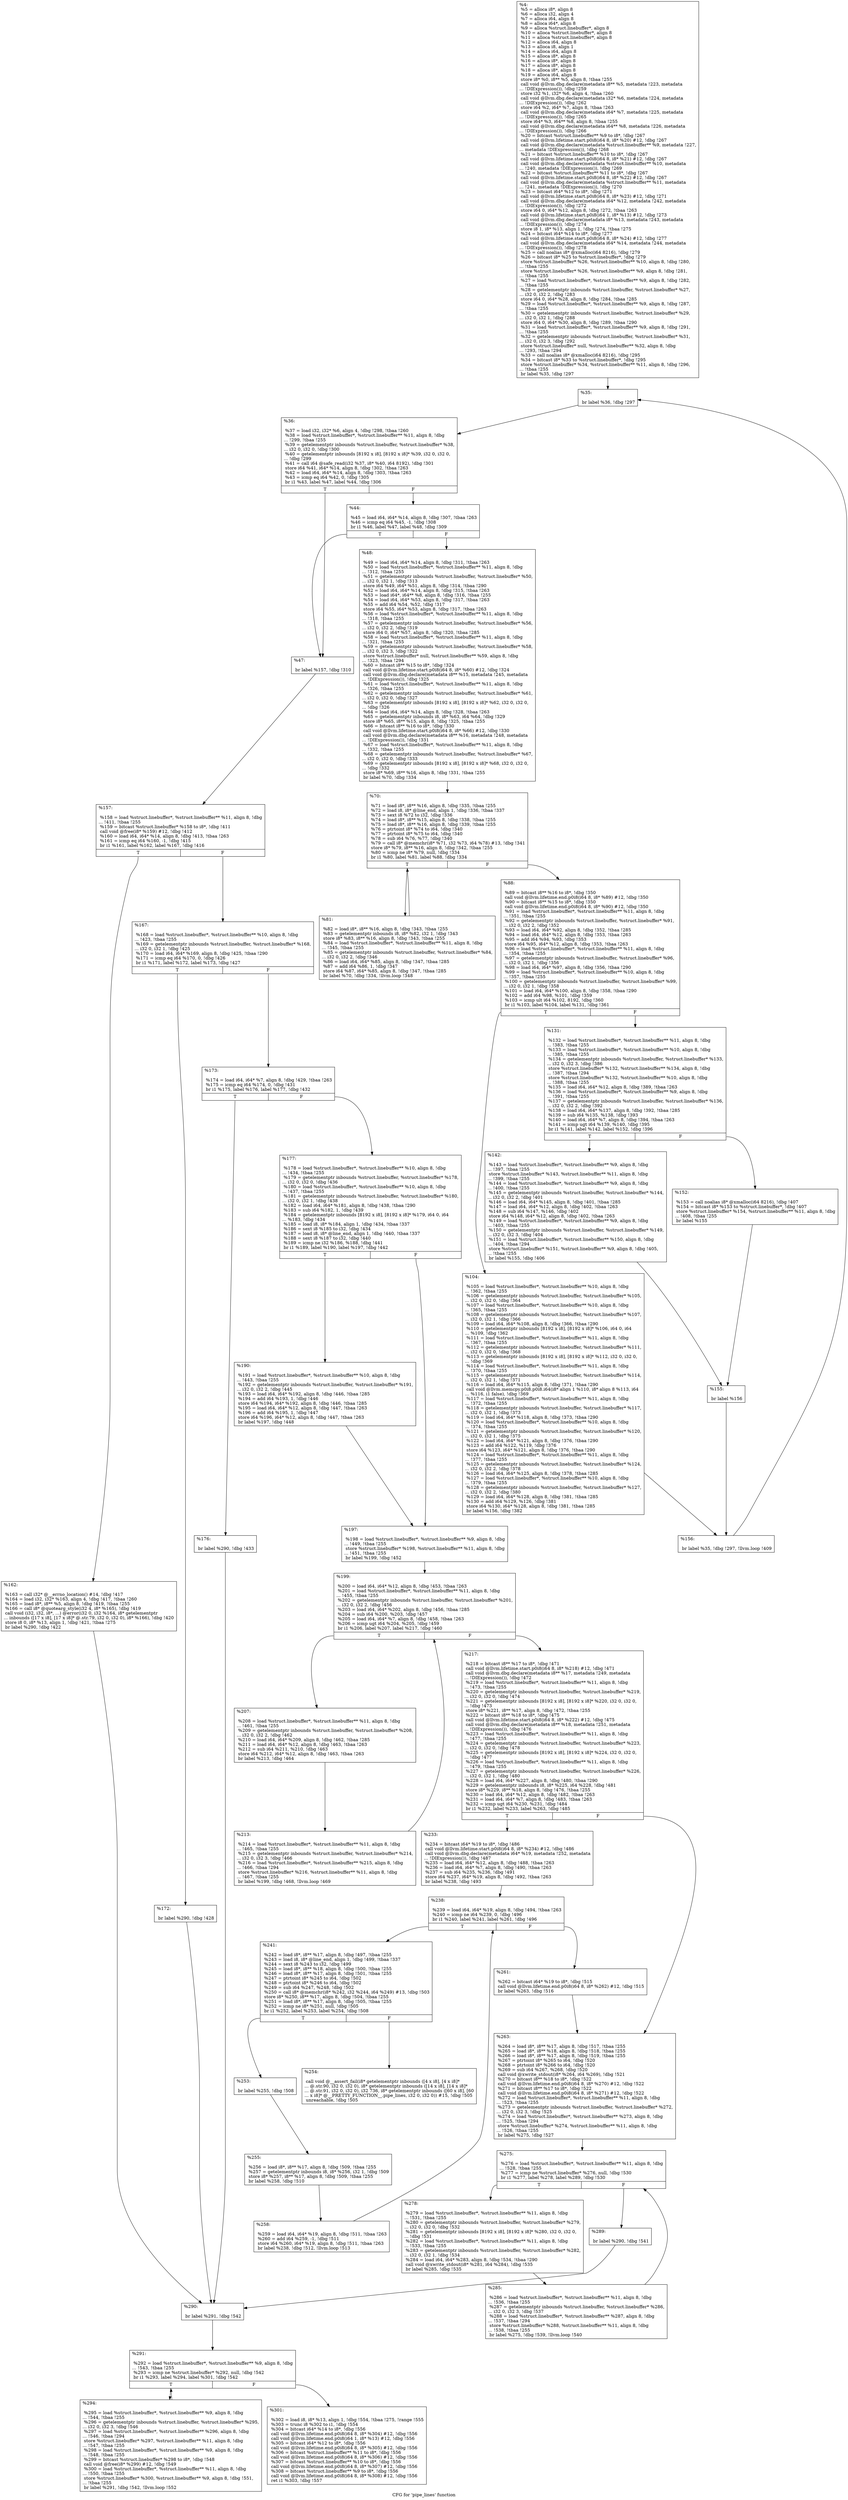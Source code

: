 digraph "CFG for 'pipe_lines' function" {
	label="CFG for 'pipe_lines' function";

	Node0x139f200 [shape=record,label="{%4:\l  %5 = alloca i8*, align 8\l  %6 = alloca i32, align 4\l  %7 = alloca i64, align 8\l  %8 = alloca i64*, align 8\l  %9 = alloca %struct.linebuffer*, align 8\l  %10 = alloca %struct.linebuffer*, align 8\l  %11 = alloca %struct.linebuffer*, align 8\l  %12 = alloca i64, align 8\l  %13 = alloca i8, align 1\l  %14 = alloca i64, align 8\l  %15 = alloca i8*, align 8\l  %16 = alloca i8*, align 8\l  %17 = alloca i8*, align 8\l  %18 = alloca i8*, align 8\l  %19 = alloca i64, align 8\l  store i8* %0, i8** %5, align 8, !tbaa !255\l  call void @llvm.dbg.declare(metadata i8** %5, metadata !223, metadata\l... !DIExpression()), !dbg !259\l  store i32 %1, i32* %6, align 4, !tbaa !260\l  call void @llvm.dbg.declare(metadata i32* %6, metadata !224, metadata\l... !DIExpression()), !dbg !262\l  store i64 %2, i64* %7, align 8, !tbaa !263\l  call void @llvm.dbg.declare(metadata i64* %7, metadata !225, metadata\l... !DIExpression()), !dbg !265\l  store i64* %3, i64** %8, align 8, !tbaa !255\l  call void @llvm.dbg.declare(metadata i64** %8, metadata !226, metadata\l... !DIExpression()), !dbg !266\l  %20 = bitcast %struct.linebuffer** %9 to i8*, !dbg !267\l  call void @llvm.lifetime.start.p0i8(i64 8, i8* %20) #12, !dbg !267\l  call void @llvm.dbg.declare(metadata %struct.linebuffer** %9, metadata !227,\l... metadata !DIExpression()), !dbg !268\l  %21 = bitcast %struct.linebuffer** %10 to i8*, !dbg !267\l  call void @llvm.lifetime.start.p0i8(i64 8, i8* %21) #12, !dbg !267\l  call void @llvm.dbg.declare(metadata %struct.linebuffer** %10, metadata\l... !240, metadata !DIExpression()), !dbg !269\l  %22 = bitcast %struct.linebuffer** %11 to i8*, !dbg !267\l  call void @llvm.lifetime.start.p0i8(i64 8, i8* %22) #12, !dbg !267\l  call void @llvm.dbg.declare(metadata %struct.linebuffer** %11, metadata\l... !241, metadata !DIExpression()), !dbg !270\l  %23 = bitcast i64* %12 to i8*, !dbg !271\l  call void @llvm.lifetime.start.p0i8(i64 8, i8* %23) #12, !dbg !271\l  call void @llvm.dbg.declare(metadata i64* %12, metadata !242, metadata\l... !DIExpression()), !dbg !272\l  store i64 0, i64* %12, align 8, !dbg !272, !tbaa !263\l  call void @llvm.lifetime.start.p0i8(i64 1, i8* %13) #12, !dbg !273\l  call void @llvm.dbg.declare(metadata i8* %13, metadata !243, metadata\l... !DIExpression()), !dbg !274\l  store i8 1, i8* %13, align 1, !dbg !274, !tbaa !275\l  %24 = bitcast i64* %14 to i8*, !dbg !277\l  call void @llvm.lifetime.start.p0i8(i64 8, i8* %24) #12, !dbg !277\l  call void @llvm.dbg.declare(metadata i64* %14, metadata !244, metadata\l... !DIExpression()), !dbg !278\l  %25 = call noalias i8* @xmalloc(i64 8216), !dbg !279\l  %26 = bitcast i8* %25 to %struct.linebuffer*, !dbg !279\l  store %struct.linebuffer* %26, %struct.linebuffer** %10, align 8, !dbg !280,\l... !tbaa !255\l  store %struct.linebuffer* %26, %struct.linebuffer** %9, align 8, !dbg !281,\l... !tbaa !255\l  %27 = load %struct.linebuffer*, %struct.linebuffer** %9, align 8, !dbg !282,\l... !tbaa !255\l  %28 = getelementptr inbounds %struct.linebuffer, %struct.linebuffer* %27,\l... i32 0, i32 2, !dbg !283\l  store i64 0, i64* %28, align 8, !dbg !284, !tbaa !285\l  %29 = load %struct.linebuffer*, %struct.linebuffer** %9, align 8, !dbg !287,\l... !tbaa !255\l  %30 = getelementptr inbounds %struct.linebuffer, %struct.linebuffer* %29,\l... i32 0, i32 1, !dbg !288\l  store i64 0, i64* %30, align 8, !dbg !289, !tbaa !290\l  %31 = load %struct.linebuffer*, %struct.linebuffer** %9, align 8, !dbg !291,\l... !tbaa !255\l  %32 = getelementptr inbounds %struct.linebuffer, %struct.linebuffer* %31,\l... i32 0, i32 3, !dbg !292\l  store %struct.linebuffer* null, %struct.linebuffer** %32, align 8, !dbg\l... !293, !tbaa !294\l  %33 = call noalias i8* @xmalloc(i64 8216), !dbg !295\l  %34 = bitcast i8* %33 to %struct.linebuffer*, !dbg !295\l  store %struct.linebuffer* %34, %struct.linebuffer** %11, align 8, !dbg !296,\l... !tbaa !255\l  br label %35, !dbg !297\l}"];
	Node0x139f200 -> Node0x13a3ee0;
	Node0x13a3ee0 [shape=record,label="{%35:\l\l  br label %36, !dbg !297\l}"];
	Node0x13a3ee0 -> Node0x13a4150;
	Node0x13a4150 [shape=record,label="{%36:\l\l  %37 = load i32, i32* %6, align 4, !dbg !298, !tbaa !260\l  %38 = load %struct.linebuffer*, %struct.linebuffer** %11, align 8, !dbg\l... !299, !tbaa !255\l  %39 = getelementptr inbounds %struct.linebuffer, %struct.linebuffer* %38,\l... i32 0, i32 0, !dbg !300\l  %40 = getelementptr inbounds [8192 x i8], [8192 x i8]* %39, i32 0, i32 0,\l... !dbg !299\l  %41 = call i64 @safe_read(i32 %37, i8* %40, i64 8192), !dbg !301\l  store i64 %41, i64* %14, align 8, !dbg !302, !tbaa !263\l  %42 = load i64, i64* %14, align 8, !dbg !303, !tbaa !263\l  %43 = icmp eq i64 %42, 0, !dbg !305\l  br i1 %43, label %47, label %44, !dbg !306\l|{<s0>T|<s1>F}}"];
	Node0x13a4150:s0 -> Node0x13a41f0;
	Node0x13a4150:s1 -> Node0x13a41a0;
	Node0x13a41a0 [shape=record,label="{%44:\l\l  %45 = load i64, i64* %14, align 8, !dbg !307, !tbaa !263\l  %46 = icmp eq i64 %45, -1, !dbg !308\l  br i1 %46, label %47, label %48, !dbg !309\l|{<s0>T|<s1>F}}"];
	Node0x13a41a0:s0 -> Node0x13a41f0;
	Node0x13a41a0:s1 -> Node0x13a4240;
	Node0x13a41f0 [shape=record,label="{%47:\l\l  br label %157, !dbg !310\l}"];
	Node0x13a41f0 -> Node0x13a4560;
	Node0x13a4240 [shape=record,label="{%48:\l\l  %49 = load i64, i64* %14, align 8, !dbg !311, !tbaa !263\l  %50 = load %struct.linebuffer*, %struct.linebuffer** %11, align 8, !dbg\l... !312, !tbaa !255\l  %51 = getelementptr inbounds %struct.linebuffer, %struct.linebuffer* %50,\l... i32 0, i32 1, !dbg !313\l  store i64 %49, i64* %51, align 8, !dbg !314, !tbaa !290\l  %52 = load i64, i64* %14, align 8, !dbg !315, !tbaa !263\l  %53 = load i64*, i64** %8, align 8, !dbg !316, !tbaa !255\l  %54 = load i64, i64* %53, align 8, !dbg !317, !tbaa !263\l  %55 = add i64 %54, %52, !dbg !317\l  store i64 %55, i64* %53, align 8, !dbg !317, !tbaa !263\l  %56 = load %struct.linebuffer*, %struct.linebuffer** %11, align 8, !dbg\l... !318, !tbaa !255\l  %57 = getelementptr inbounds %struct.linebuffer, %struct.linebuffer* %56,\l... i32 0, i32 2, !dbg !319\l  store i64 0, i64* %57, align 8, !dbg !320, !tbaa !285\l  %58 = load %struct.linebuffer*, %struct.linebuffer** %11, align 8, !dbg\l... !321, !tbaa !255\l  %59 = getelementptr inbounds %struct.linebuffer, %struct.linebuffer* %58,\l... i32 0, i32 3, !dbg !322\l  store %struct.linebuffer* null, %struct.linebuffer** %59, align 8, !dbg\l... !323, !tbaa !294\l  %60 = bitcast i8** %15 to i8*, !dbg !324\l  call void @llvm.lifetime.start.p0i8(i64 8, i8* %60) #12, !dbg !324\l  call void @llvm.dbg.declare(metadata i8** %15, metadata !245, metadata\l... !DIExpression()), !dbg !325\l  %61 = load %struct.linebuffer*, %struct.linebuffer** %11, align 8, !dbg\l... !326, !tbaa !255\l  %62 = getelementptr inbounds %struct.linebuffer, %struct.linebuffer* %61,\l... i32 0, i32 0, !dbg !327\l  %63 = getelementptr inbounds [8192 x i8], [8192 x i8]* %62, i32 0, i32 0,\l... !dbg !326\l  %64 = load i64, i64* %14, align 8, !dbg !328, !tbaa !263\l  %65 = getelementptr inbounds i8, i8* %63, i64 %64, !dbg !329\l  store i8* %65, i8** %15, align 8, !dbg !325, !tbaa !255\l  %66 = bitcast i8** %16 to i8*, !dbg !330\l  call void @llvm.lifetime.start.p0i8(i64 8, i8* %66) #12, !dbg !330\l  call void @llvm.dbg.declare(metadata i8** %16, metadata !248, metadata\l... !DIExpression()), !dbg !331\l  %67 = load %struct.linebuffer*, %struct.linebuffer** %11, align 8, !dbg\l... !332, !tbaa !255\l  %68 = getelementptr inbounds %struct.linebuffer, %struct.linebuffer* %67,\l... i32 0, i32 0, !dbg !333\l  %69 = getelementptr inbounds [8192 x i8], [8192 x i8]* %68, i32 0, i32 0,\l... !dbg !332\l  store i8* %69, i8** %16, align 8, !dbg !331, !tbaa !255\l  br label %70, !dbg !334\l}"];
	Node0x13a4240 -> Node0x13a4290;
	Node0x13a4290 [shape=record,label="{%70:\l\l  %71 = load i8*, i8** %16, align 8, !dbg !335, !tbaa !255\l  %72 = load i8, i8* @line_end, align 1, !dbg !336, !tbaa !337\l  %73 = sext i8 %72 to i32, !dbg !336\l  %74 = load i8*, i8** %15, align 8, !dbg !338, !tbaa !255\l  %75 = load i8*, i8** %16, align 8, !dbg !339, !tbaa !255\l  %76 = ptrtoint i8* %74 to i64, !dbg !340\l  %77 = ptrtoint i8* %75 to i64, !dbg !340\l  %78 = sub i64 %76, %77, !dbg !340\l  %79 = call i8* @memchr(i8* %71, i32 %73, i64 %78) #13, !dbg !341\l  store i8* %79, i8** %16, align 8, !dbg !342, !tbaa !255\l  %80 = icmp ne i8* %79, null, !dbg !334\l  br i1 %80, label %81, label %88, !dbg !334\l|{<s0>T|<s1>F}}"];
	Node0x13a4290:s0 -> Node0x13a42e0;
	Node0x13a4290:s1 -> Node0x13a4330;
	Node0x13a42e0 [shape=record,label="{%81:\l\l  %82 = load i8*, i8** %16, align 8, !dbg !343, !tbaa !255\l  %83 = getelementptr inbounds i8, i8* %82, i32 1, !dbg !343\l  store i8* %83, i8** %16, align 8, !dbg !343, !tbaa !255\l  %84 = load %struct.linebuffer*, %struct.linebuffer** %11, align 8, !dbg\l... !345, !tbaa !255\l  %85 = getelementptr inbounds %struct.linebuffer, %struct.linebuffer* %84,\l... i32 0, i32 2, !dbg !346\l  %86 = load i64, i64* %85, align 8, !dbg !347, !tbaa !285\l  %87 = add i64 %86, 1, !dbg !347\l  store i64 %87, i64* %85, align 8, !dbg !347, !tbaa !285\l  br label %70, !dbg !334, !llvm.loop !348\l}"];
	Node0x13a42e0 -> Node0x13a4290;
	Node0x13a4330 [shape=record,label="{%88:\l\l  %89 = bitcast i8** %16 to i8*, !dbg !350\l  call void @llvm.lifetime.end.p0i8(i64 8, i8* %89) #12, !dbg !350\l  %90 = bitcast i8** %15 to i8*, !dbg !350\l  call void @llvm.lifetime.end.p0i8(i64 8, i8* %90) #12, !dbg !350\l  %91 = load %struct.linebuffer*, %struct.linebuffer** %11, align 8, !dbg\l... !351, !tbaa !255\l  %92 = getelementptr inbounds %struct.linebuffer, %struct.linebuffer* %91,\l... i32 0, i32 2, !dbg !352\l  %93 = load i64, i64* %92, align 8, !dbg !352, !tbaa !285\l  %94 = load i64, i64* %12, align 8, !dbg !353, !tbaa !263\l  %95 = add i64 %94, %93, !dbg !353\l  store i64 %95, i64* %12, align 8, !dbg !353, !tbaa !263\l  %96 = load %struct.linebuffer*, %struct.linebuffer** %11, align 8, !dbg\l... !354, !tbaa !255\l  %97 = getelementptr inbounds %struct.linebuffer, %struct.linebuffer* %96,\l... i32 0, i32 1, !dbg !356\l  %98 = load i64, i64* %97, align 8, !dbg !356, !tbaa !290\l  %99 = load %struct.linebuffer*, %struct.linebuffer** %10, align 8, !dbg\l... !357, !tbaa !255\l  %100 = getelementptr inbounds %struct.linebuffer, %struct.linebuffer* %99,\l... i32 0, i32 1, !dbg !358\l  %101 = load i64, i64* %100, align 8, !dbg !358, !tbaa !290\l  %102 = add i64 %98, %101, !dbg !359\l  %103 = icmp ult i64 %102, 8192, !dbg !360\l  br i1 %103, label %104, label %131, !dbg !361\l|{<s0>T|<s1>F}}"];
	Node0x13a4330:s0 -> Node0x13a4380;
	Node0x13a4330:s1 -> Node0x13a43d0;
	Node0x13a4380 [shape=record,label="{%104:\l\l  %105 = load %struct.linebuffer*, %struct.linebuffer** %10, align 8, !dbg\l... !362, !tbaa !255\l  %106 = getelementptr inbounds %struct.linebuffer, %struct.linebuffer* %105,\l... i32 0, i32 0, !dbg !364\l  %107 = load %struct.linebuffer*, %struct.linebuffer** %10, align 8, !dbg\l... !365, !tbaa !255\l  %108 = getelementptr inbounds %struct.linebuffer, %struct.linebuffer* %107,\l... i32 0, i32 1, !dbg !366\l  %109 = load i64, i64* %108, align 8, !dbg !366, !tbaa !290\l  %110 = getelementptr inbounds [8192 x i8], [8192 x i8]* %106, i64 0, i64\l... %109, !dbg !362\l  %111 = load %struct.linebuffer*, %struct.linebuffer** %11, align 8, !dbg\l... !367, !tbaa !255\l  %112 = getelementptr inbounds %struct.linebuffer, %struct.linebuffer* %111,\l... i32 0, i32 0, !dbg !368\l  %113 = getelementptr inbounds [8192 x i8], [8192 x i8]* %112, i32 0, i32 0,\l... !dbg !369\l  %114 = load %struct.linebuffer*, %struct.linebuffer** %11, align 8, !dbg\l... !370, !tbaa !255\l  %115 = getelementptr inbounds %struct.linebuffer, %struct.linebuffer* %114,\l... i32 0, i32 1, !dbg !371\l  %116 = load i64, i64* %115, align 8, !dbg !371, !tbaa !290\l  call void @llvm.memcpy.p0i8.p0i8.i64(i8* align 1 %110, i8* align 8 %113, i64\l... %116, i1 false), !dbg !369\l  %117 = load %struct.linebuffer*, %struct.linebuffer** %11, align 8, !dbg\l... !372, !tbaa !255\l  %118 = getelementptr inbounds %struct.linebuffer, %struct.linebuffer* %117,\l... i32 0, i32 1, !dbg !373\l  %119 = load i64, i64* %118, align 8, !dbg !373, !tbaa !290\l  %120 = load %struct.linebuffer*, %struct.linebuffer** %10, align 8, !dbg\l... !374, !tbaa !255\l  %121 = getelementptr inbounds %struct.linebuffer, %struct.linebuffer* %120,\l... i32 0, i32 1, !dbg !375\l  %122 = load i64, i64* %121, align 8, !dbg !376, !tbaa !290\l  %123 = add i64 %122, %119, !dbg !376\l  store i64 %123, i64* %121, align 8, !dbg !376, !tbaa !290\l  %124 = load %struct.linebuffer*, %struct.linebuffer** %11, align 8, !dbg\l... !377, !tbaa !255\l  %125 = getelementptr inbounds %struct.linebuffer, %struct.linebuffer* %124,\l... i32 0, i32 2, !dbg !378\l  %126 = load i64, i64* %125, align 8, !dbg !378, !tbaa !285\l  %127 = load %struct.linebuffer*, %struct.linebuffer** %10, align 8, !dbg\l... !379, !tbaa !255\l  %128 = getelementptr inbounds %struct.linebuffer, %struct.linebuffer* %127,\l... i32 0, i32 2, !dbg !380\l  %129 = load i64, i64* %128, align 8, !dbg !381, !tbaa !285\l  %130 = add i64 %129, %126, !dbg !381\l  store i64 %130, i64* %128, align 8, !dbg !381, !tbaa !285\l  br label %156, !dbg !382\l}"];
	Node0x13a4380 -> Node0x13a4510;
	Node0x13a43d0 [shape=record,label="{%131:\l\l  %132 = load %struct.linebuffer*, %struct.linebuffer** %11, align 8, !dbg\l... !383, !tbaa !255\l  %133 = load %struct.linebuffer*, %struct.linebuffer** %10, align 8, !dbg\l... !385, !tbaa !255\l  %134 = getelementptr inbounds %struct.linebuffer, %struct.linebuffer* %133,\l... i32 0, i32 3, !dbg !386\l  store %struct.linebuffer* %132, %struct.linebuffer** %134, align 8, !dbg\l... !387, !tbaa !294\l  store %struct.linebuffer* %132, %struct.linebuffer** %10, align 8, !dbg\l... !388, !tbaa !255\l  %135 = load i64, i64* %12, align 8, !dbg !389, !tbaa !263\l  %136 = load %struct.linebuffer*, %struct.linebuffer** %9, align 8, !dbg\l... !391, !tbaa !255\l  %137 = getelementptr inbounds %struct.linebuffer, %struct.linebuffer* %136,\l... i32 0, i32 2, !dbg !392\l  %138 = load i64, i64* %137, align 8, !dbg !392, !tbaa !285\l  %139 = sub i64 %135, %138, !dbg !393\l  %140 = load i64, i64* %7, align 8, !dbg !394, !tbaa !263\l  %141 = icmp ugt i64 %139, %140, !dbg !395\l  br i1 %141, label %142, label %152, !dbg !396\l|{<s0>T|<s1>F}}"];
	Node0x13a43d0:s0 -> Node0x13a4420;
	Node0x13a43d0:s1 -> Node0x13a4470;
	Node0x13a4420 [shape=record,label="{%142:\l\l  %143 = load %struct.linebuffer*, %struct.linebuffer** %9, align 8, !dbg\l... !397, !tbaa !255\l  store %struct.linebuffer* %143, %struct.linebuffer** %11, align 8, !dbg\l... !399, !tbaa !255\l  %144 = load %struct.linebuffer*, %struct.linebuffer** %9, align 8, !dbg\l... !400, !tbaa !255\l  %145 = getelementptr inbounds %struct.linebuffer, %struct.linebuffer* %144,\l... i32 0, i32 2, !dbg !401\l  %146 = load i64, i64* %145, align 8, !dbg !401, !tbaa !285\l  %147 = load i64, i64* %12, align 8, !dbg !402, !tbaa !263\l  %148 = sub i64 %147, %146, !dbg !402\l  store i64 %148, i64* %12, align 8, !dbg !402, !tbaa !263\l  %149 = load %struct.linebuffer*, %struct.linebuffer** %9, align 8, !dbg\l... !403, !tbaa !255\l  %150 = getelementptr inbounds %struct.linebuffer, %struct.linebuffer* %149,\l... i32 0, i32 3, !dbg !404\l  %151 = load %struct.linebuffer*, %struct.linebuffer** %150, align 8, !dbg\l... !404, !tbaa !294\l  store %struct.linebuffer* %151, %struct.linebuffer** %9, align 8, !dbg !405,\l... !tbaa !255\l  br label %155, !dbg !406\l}"];
	Node0x13a4420 -> Node0x13a44c0;
	Node0x13a4470 [shape=record,label="{%152:\l\l  %153 = call noalias i8* @xmalloc(i64 8216), !dbg !407\l  %154 = bitcast i8* %153 to %struct.linebuffer*, !dbg !407\l  store %struct.linebuffer* %154, %struct.linebuffer** %11, align 8, !dbg\l... !408, !tbaa !255\l  br label %155\l}"];
	Node0x13a4470 -> Node0x13a44c0;
	Node0x13a44c0 [shape=record,label="{%155:\l\l  br label %156\l}"];
	Node0x13a44c0 -> Node0x13a4510;
	Node0x13a4510 [shape=record,label="{%156:\l\l  br label %35, !dbg !297, !llvm.loop !409\l}"];
	Node0x13a4510 -> Node0x13a3ee0;
	Node0x13a4560 [shape=record,label="{%157:\l\l  %158 = load %struct.linebuffer*, %struct.linebuffer** %11, align 8, !dbg\l... !411, !tbaa !255\l  %159 = bitcast %struct.linebuffer* %158 to i8*, !dbg !411\l  call void @free(i8* %159) #12, !dbg !412\l  %160 = load i64, i64* %14, align 8, !dbg !413, !tbaa !263\l  %161 = icmp eq i64 %160, -1, !dbg !415\l  br i1 %161, label %162, label %167, !dbg !416\l|{<s0>T|<s1>F}}"];
	Node0x13a4560:s0 -> Node0x13a45b0;
	Node0x13a4560:s1 -> Node0x13a4600;
	Node0x13a45b0 [shape=record,label="{%162:\l\l  %163 = call i32* @__errno_location() #14, !dbg !417\l  %164 = load i32, i32* %163, align 4, !dbg !417, !tbaa !260\l  %165 = load i8*, i8** %5, align 8, !dbg !419, !tbaa !255\l  %166 = call i8* @quotearg_style(i32 4, i8* %165), !dbg !419\l  call void (i32, i32, i8*, ...) @error(i32 0, i32 %164, i8* getelementptr\l... inbounds ([17 x i8], [17 x i8]* @.str.79, i32 0, i32 0), i8* %166), !dbg !420\l  store i8 0, i8* %13, align 1, !dbg !421, !tbaa !275\l  br label %290, !dbg !422\l}"];
	Node0x13a45b0 -> Node0x13a4d80;
	Node0x13a4600 [shape=record,label="{%167:\l\l  %168 = load %struct.linebuffer*, %struct.linebuffer** %10, align 8, !dbg\l... !423, !tbaa !255\l  %169 = getelementptr inbounds %struct.linebuffer, %struct.linebuffer* %168,\l... i32 0, i32 1, !dbg !425\l  %170 = load i64, i64* %169, align 8, !dbg !425, !tbaa !290\l  %171 = icmp eq i64 %170, 0, !dbg !426\l  br i1 %171, label %172, label %173, !dbg !427\l|{<s0>T|<s1>F}}"];
	Node0x13a4600:s0 -> Node0x13a4650;
	Node0x13a4600:s1 -> Node0x13a46a0;
	Node0x13a4650 [shape=record,label="{%172:\l\l  br label %290, !dbg !428\l}"];
	Node0x13a4650 -> Node0x13a4d80;
	Node0x13a46a0 [shape=record,label="{%173:\l\l  %174 = load i64, i64* %7, align 8, !dbg !429, !tbaa !263\l  %175 = icmp eq i64 %174, 0, !dbg !431\l  br i1 %175, label %176, label %177, !dbg !432\l|{<s0>T|<s1>F}}"];
	Node0x13a46a0:s0 -> Node0x13a46f0;
	Node0x13a46a0:s1 -> Node0x13a4740;
	Node0x13a46f0 [shape=record,label="{%176:\l\l  br label %290, !dbg !433\l}"];
	Node0x13a46f0 -> Node0x13a4d80;
	Node0x13a4740 [shape=record,label="{%177:\l\l  %178 = load %struct.linebuffer*, %struct.linebuffer** %10, align 8, !dbg\l... !434, !tbaa !255\l  %179 = getelementptr inbounds %struct.linebuffer, %struct.linebuffer* %178,\l... i32 0, i32 0, !dbg !436\l  %180 = load %struct.linebuffer*, %struct.linebuffer** %10, align 8, !dbg\l... !437, !tbaa !255\l  %181 = getelementptr inbounds %struct.linebuffer, %struct.linebuffer* %180,\l... i32 0, i32 1, !dbg !438\l  %182 = load i64, i64* %181, align 8, !dbg !438, !tbaa !290\l  %183 = sub i64 %182, 1, !dbg !439\l  %184 = getelementptr inbounds [8192 x i8], [8192 x i8]* %179, i64 0, i64\l... %183, !dbg !434\l  %185 = load i8, i8* %184, align 1, !dbg !434, !tbaa !337\l  %186 = sext i8 %185 to i32, !dbg !434\l  %187 = load i8, i8* @line_end, align 1, !dbg !440, !tbaa !337\l  %188 = sext i8 %187 to i32, !dbg !440\l  %189 = icmp ne i32 %186, %188, !dbg !441\l  br i1 %189, label %190, label %197, !dbg !442\l|{<s0>T|<s1>F}}"];
	Node0x13a4740:s0 -> Node0x13a4790;
	Node0x13a4740:s1 -> Node0x13a47e0;
	Node0x13a4790 [shape=record,label="{%190:\l\l  %191 = load %struct.linebuffer*, %struct.linebuffer** %10, align 8, !dbg\l... !443, !tbaa !255\l  %192 = getelementptr inbounds %struct.linebuffer, %struct.linebuffer* %191,\l... i32 0, i32 2, !dbg !445\l  %193 = load i64, i64* %192, align 8, !dbg !446, !tbaa !285\l  %194 = add i64 %193, 1, !dbg !446\l  store i64 %194, i64* %192, align 8, !dbg !446, !tbaa !285\l  %195 = load i64, i64* %12, align 8, !dbg !447, !tbaa !263\l  %196 = add i64 %195, 1, !dbg !447\l  store i64 %196, i64* %12, align 8, !dbg !447, !tbaa !263\l  br label %197, !dbg !448\l}"];
	Node0x13a4790 -> Node0x13a47e0;
	Node0x13a47e0 [shape=record,label="{%197:\l\l  %198 = load %struct.linebuffer*, %struct.linebuffer** %9, align 8, !dbg\l... !449, !tbaa !255\l  store %struct.linebuffer* %198, %struct.linebuffer** %11, align 8, !dbg\l... !451, !tbaa !255\l  br label %199, !dbg !452\l}"];
	Node0x13a47e0 -> Node0x13a4830;
	Node0x13a4830 [shape=record,label="{%199:\l\l  %200 = load i64, i64* %12, align 8, !dbg !453, !tbaa !263\l  %201 = load %struct.linebuffer*, %struct.linebuffer** %11, align 8, !dbg\l... !455, !tbaa !255\l  %202 = getelementptr inbounds %struct.linebuffer, %struct.linebuffer* %201,\l... i32 0, i32 2, !dbg !456\l  %203 = load i64, i64* %202, align 8, !dbg !456, !tbaa !285\l  %204 = sub i64 %200, %203, !dbg !457\l  %205 = load i64, i64* %7, align 8, !dbg !458, !tbaa !263\l  %206 = icmp ugt i64 %204, %205, !dbg !459\l  br i1 %206, label %207, label %217, !dbg !460\l|{<s0>T|<s1>F}}"];
	Node0x13a4830:s0 -> Node0x13a4880;
	Node0x13a4830:s1 -> Node0x13a4920;
	Node0x13a4880 [shape=record,label="{%207:\l\l  %208 = load %struct.linebuffer*, %struct.linebuffer** %11, align 8, !dbg\l... !461, !tbaa !255\l  %209 = getelementptr inbounds %struct.linebuffer, %struct.linebuffer* %208,\l... i32 0, i32 2, !dbg !462\l  %210 = load i64, i64* %209, align 8, !dbg !462, !tbaa !285\l  %211 = load i64, i64* %12, align 8, !dbg !463, !tbaa !263\l  %212 = sub i64 %211, %210, !dbg !463\l  store i64 %212, i64* %12, align 8, !dbg !463, !tbaa !263\l  br label %213, !dbg !464\l}"];
	Node0x13a4880 -> Node0x13a48d0;
	Node0x13a48d0 [shape=record,label="{%213:\l\l  %214 = load %struct.linebuffer*, %struct.linebuffer** %11, align 8, !dbg\l... !465, !tbaa !255\l  %215 = getelementptr inbounds %struct.linebuffer, %struct.linebuffer* %214,\l... i32 0, i32 3, !dbg !466\l  %216 = load %struct.linebuffer*, %struct.linebuffer** %215, align 8, !dbg\l... !466, !tbaa !294\l  store %struct.linebuffer* %216, %struct.linebuffer** %11, align 8, !dbg\l... !467, !tbaa !255\l  br label %199, !dbg !468, !llvm.loop !469\l}"];
	Node0x13a48d0 -> Node0x13a4830;
	Node0x13a4920 [shape=record,label="{%217:\l\l  %218 = bitcast i8** %17 to i8*, !dbg !471\l  call void @llvm.lifetime.start.p0i8(i64 8, i8* %218) #12, !dbg !471\l  call void @llvm.dbg.declare(metadata i8** %17, metadata !249, metadata\l... !DIExpression()), !dbg !472\l  %219 = load %struct.linebuffer*, %struct.linebuffer** %11, align 8, !dbg\l... !473, !tbaa !255\l  %220 = getelementptr inbounds %struct.linebuffer, %struct.linebuffer* %219,\l... i32 0, i32 0, !dbg !474\l  %221 = getelementptr inbounds [8192 x i8], [8192 x i8]* %220, i32 0, i32 0,\l... !dbg !473\l  store i8* %221, i8** %17, align 8, !dbg !472, !tbaa !255\l  %222 = bitcast i8** %18 to i8*, !dbg !475\l  call void @llvm.lifetime.start.p0i8(i64 8, i8* %222) #12, !dbg !475\l  call void @llvm.dbg.declare(metadata i8** %18, metadata !251, metadata\l... !DIExpression()), !dbg !476\l  %223 = load %struct.linebuffer*, %struct.linebuffer** %11, align 8, !dbg\l... !477, !tbaa !255\l  %224 = getelementptr inbounds %struct.linebuffer, %struct.linebuffer* %223,\l... i32 0, i32 0, !dbg !478\l  %225 = getelementptr inbounds [8192 x i8], [8192 x i8]* %224, i32 0, i32 0,\l... !dbg !477\l  %226 = load %struct.linebuffer*, %struct.linebuffer** %11, align 8, !dbg\l... !479, !tbaa !255\l  %227 = getelementptr inbounds %struct.linebuffer, %struct.linebuffer* %226,\l... i32 0, i32 1, !dbg !480\l  %228 = load i64, i64* %227, align 8, !dbg !480, !tbaa !290\l  %229 = getelementptr inbounds i8, i8* %225, i64 %228, !dbg !481\l  store i8* %229, i8** %18, align 8, !dbg !476, !tbaa !255\l  %230 = load i64, i64* %12, align 8, !dbg !482, !tbaa !263\l  %231 = load i64, i64* %7, align 8, !dbg !483, !tbaa !263\l  %232 = icmp ugt i64 %230, %231, !dbg !484\l  br i1 %232, label %233, label %263, !dbg !485\l|{<s0>T|<s1>F}}"];
	Node0x13a4920:s0 -> Node0x13a4970;
	Node0x13a4920:s1 -> Node0x13a4bf0;
	Node0x13a4970 [shape=record,label="{%233:\l\l  %234 = bitcast i64* %19 to i8*, !dbg !486\l  call void @llvm.lifetime.start.p0i8(i64 8, i8* %234) #12, !dbg !486\l  call void @llvm.dbg.declare(metadata i64* %19, metadata !252, metadata\l... !DIExpression()), !dbg !487\l  %235 = load i64, i64* %12, align 8, !dbg !488, !tbaa !263\l  %236 = load i64, i64* %7, align 8, !dbg !490, !tbaa !263\l  %237 = sub i64 %235, %236, !dbg !491\l  store i64 %237, i64* %19, align 8, !dbg !492, !tbaa !263\l  br label %238, !dbg !493\l}"];
	Node0x13a4970 -> Node0x13a49c0;
	Node0x13a49c0 [shape=record,label="{%238:\l\l  %239 = load i64, i64* %19, align 8, !dbg !494, !tbaa !263\l  %240 = icmp ne i64 %239, 0, !dbg !496\l  br i1 %240, label %241, label %261, !dbg !496\l|{<s0>T|<s1>F}}"];
	Node0x13a49c0:s0 -> Node0x13a4a10;
	Node0x13a49c0:s1 -> Node0x13a4ba0;
	Node0x13a4a10 [shape=record,label="{%241:\l\l  %242 = load i8*, i8** %17, align 8, !dbg !497, !tbaa !255\l  %243 = load i8, i8* @line_end, align 1, !dbg !499, !tbaa !337\l  %244 = sext i8 %243 to i32, !dbg !499\l  %245 = load i8*, i8** %18, align 8, !dbg !500, !tbaa !255\l  %246 = load i8*, i8** %17, align 8, !dbg !501, !tbaa !255\l  %247 = ptrtoint i8* %245 to i64, !dbg !502\l  %248 = ptrtoint i8* %246 to i64, !dbg !502\l  %249 = sub i64 %247, %248, !dbg !502\l  %250 = call i8* @memchr(i8* %242, i32 %244, i64 %249) #13, !dbg !503\l  store i8* %250, i8** %17, align 8, !dbg !504, !tbaa !255\l  %251 = load i8*, i8** %17, align 8, !dbg !505, !tbaa !255\l  %252 = icmp ne i8* %251, null, !dbg !505\l  br i1 %252, label %253, label %254, !dbg !508\l|{<s0>T|<s1>F}}"];
	Node0x13a4a10:s0 -> Node0x13a4a60;
	Node0x13a4a10:s1 -> Node0x13a4ab0;
	Node0x13a4a60 [shape=record,label="{%253:\l\l  br label %255, !dbg !508\l}"];
	Node0x13a4a60 -> Node0x13a4b00;
	Node0x13a4ab0 [shape=record,label="{%254:\l\l  call void @__assert_fail(i8* getelementptr inbounds ([4 x i8], [4 x i8]*\l... @.str.90, i32 0, i32 0), i8* getelementptr inbounds ([14 x i8], [14 x i8]*\l... @.str.91, i32 0, i32 0), i32 736, i8* getelementptr inbounds ([60 x i8], [60\l... x i8]* @__PRETTY_FUNCTION__.pipe_lines, i32 0, i32 0)) #15, !dbg !505\l  unreachable, !dbg !505\l}"];
	Node0x13a4b00 [shape=record,label="{%255:\l\l  %256 = load i8*, i8** %17, align 8, !dbg !509, !tbaa !255\l  %257 = getelementptr inbounds i8, i8* %256, i32 1, !dbg !509\l  store i8* %257, i8** %17, align 8, !dbg !509, !tbaa !255\l  br label %258, !dbg !510\l}"];
	Node0x13a4b00 -> Node0x13a4b50;
	Node0x13a4b50 [shape=record,label="{%258:\l\l  %259 = load i64, i64* %19, align 8, !dbg !511, !tbaa !263\l  %260 = add i64 %259, -1, !dbg !511\l  store i64 %260, i64* %19, align 8, !dbg !511, !tbaa !263\l  br label %238, !dbg !512, !llvm.loop !513\l}"];
	Node0x13a4b50 -> Node0x13a49c0;
	Node0x13a4ba0 [shape=record,label="{%261:\l\l  %262 = bitcast i64* %19 to i8*, !dbg !515\l  call void @llvm.lifetime.end.p0i8(i64 8, i8* %262) #12, !dbg !515\l  br label %263, !dbg !516\l}"];
	Node0x13a4ba0 -> Node0x13a4bf0;
	Node0x13a4bf0 [shape=record,label="{%263:\l\l  %264 = load i8*, i8** %17, align 8, !dbg !517, !tbaa !255\l  %265 = load i8*, i8** %18, align 8, !dbg !518, !tbaa !255\l  %266 = load i8*, i8** %17, align 8, !dbg !519, !tbaa !255\l  %267 = ptrtoint i8* %265 to i64, !dbg !520\l  %268 = ptrtoint i8* %266 to i64, !dbg !520\l  %269 = sub i64 %267, %268, !dbg !520\l  call void @xwrite_stdout(i8* %264, i64 %269), !dbg !521\l  %270 = bitcast i8** %18 to i8*, !dbg !522\l  call void @llvm.lifetime.end.p0i8(i64 8, i8* %270) #12, !dbg !522\l  %271 = bitcast i8** %17 to i8*, !dbg !522\l  call void @llvm.lifetime.end.p0i8(i64 8, i8* %271) #12, !dbg !522\l  %272 = load %struct.linebuffer*, %struct.linebuffer** %11, align 8, !dbg\l... !523, !tbaa !255\l  %273 = getelementptr inbounds %struct.linebuffer, %struct.linebuffer* %272,\l... i32 0, i32 3, !dbg !525\l  %274 = load %struct.linebuffer*, %struct.linebuffer** %273, align 8, !dbg\l... !525, !tbaa !294\l  store %struct.linebuffer* %274, %struct.linebuffer** %11, align 8, !dbg\l... !526, !tbaa !255\l  br label %275, !dbg !527\l}"];
	Node0x13a4bf0 -> Node0x13a4c40;
	Node0x13a4c40 [shape=record,label="{%275:\l\l  %276 = load %struct.linebuffer*, %struct.linebuffer** %11, align 8, !dbg\l... !528, !tbaa !255\l  %277 = icmp ne %struct.linebuffer* %276, null, !dbg !530\l  br i1 %277, label %278, label %289, !dbg !530\l|{<s0>T|<s1>F}}"];
	Node0x13a4c40:s0 -> Node0x13a4c90;
	Node0x13a4c40:s1 -> Node0x13a4d30;
	Node0x13a4c90 [shape=record,label="{%278:\l\l  %279 = load %struct.linebuffer*, %struct.linebuffer** %11, align 8, !dbg\l... !531, !tbaa !255\l  %280 = getelementptr inbounds %struct.linebuffer, %struct.linebuffer* %279,\l... i32 0, i32 0, !dbg !532\l  %281 = getelementptr inbounds [8192 x i8], [8192 x i8]* %280, i32 0, i32 0,\l... !dbg !531\l  %282 = load %struct.linebuffer*, %struct.linebuffer** %11, align 8, !dbg\l... !533, !tbaa !255\l  %283 = getelementptr inbounds %struct.linebuffer, %struct.linebuffer* %282,\l... i32 0, i32 1, !dbg !534\l  %284 = load i64, i64* %283, align 8, !dbg !534, !tbaa !290\l  call void @xwrite_stdout(i8* %281, i64 %284), !dbg !535\l  br label %285, !dbg !535\l}"];
	Node0x13a4c90 -> Node0x13a4ce0;
	Node0x13a4ce0 [shape=record,label="{%285:\l\l  %286 = load %struct.linebuffer*, %struct.linebuffer** %11, align 8, !dbg\l... !536, !tbaa !255\l  %287 = getelementptr inbounds %struct.linebuffer, %struct.linebuffer* %286,\l... i32 0, i32 3, !dbg !537\l  %288 = load %struct.linebuffer*, %struct.linebuffer** %287, align 8, !dbg\l... !537, !tbaa !294\l  store %struct.linebuffer* %288, %struct.linebuffer** %11, align 8, !dbg\l... !538, !tbaa !255\l  br label %275, !dbg !539, !llvm.loop !540\l}"];
	Node0x13a4ce0 -> Node0x13a4c40;
	Node0x13a4d30 [shape=record,label="{%289:\l\l  br label %290, !dbg !541\l}"];
	Node0x13a4d30 -> Node0x13a4d80;
	Node0x13a4d80 [shape=record,label="{%290:\l\l  br label %291, !dbg !542\l}"];
	Node0x13a4d80 -> Node0x13a4dd0;
	Node0x13a4dd0 [shape=record,label="{%291:\l\l  %292 = load %struct.linebuffer*, %struct.linebuffer** %9, align 8, !dbg\l... !543, !tbaa !255\l  %293 = icmp ne %struct.linebuffer* %292, null, !dbg !542\l  br i1 %293, label %294, label %301, !dbg !542\l|{<s0>T|<s1>F}}"];
	Node0x13a4dd0:s0 -> Node0x1487300;
	Node0x13a4dd0:s1 -> Node0x1487350;
	Node0x1487300 [shape=record,label="{%294:\l\l  %295 = load %struct.linebuffer*, %struct.linebuffer** %9, align 8, !dbg\l... !544, !tbaa !255\l  %296 = getelementptr inbounds %struct.linebuffer, %struct.linebuffer* %295,\l... i32 0, i32 3, !dbg !546\l  %297 = load %struct.linebuffer*, %struct.linebuffer** %296, align 8, !dbg\l... !546, !tbaa !294\l  store %struct.linebuffer* %297, %struct.linebuffer** %11, align 8, !dbg\l... !547, !tbaa !255\l  %298 = load %struct.linebuffer*, %struct.linebuffer** %9, align 8, !dbg\l... !548, !tbaa !255\l  %299 = bitcast %struct.linebuffer* %298 to i8*, !dbg !548\l  call void @free(i8* %299) #12, !dbg !549\l  %300 = load %struct.linebuffer*, %struct.linebuffer** %11, align 8, !dbg\l... !550, !tbaa !255\l  store %struct.linebuffer* %300, %struct.linebuffer** %9, align 8, !dbg !551,\l... !tbaa !255\l  br label %291, !dbg !542, !llvm.loop !552\l}"];
	Node0x1487300 -> Node0x13a4dd0;
	Node0x1487350 [shape=record,label="{%301:\l\l  %302 = load i8, i8* %13, align 1, !dbg !554, !tbaa !275, !range !555\l  %303 = trunc i8 %302 to i1, !dbg !554\l  %304 = bitcast i64* %14 to i8*, !dbg !556\l  call void @llvm.lifetime.end.p0i8(i64 8, i8* %304) #12, !dbg !556\l  call void @llvm.lifetime.end.p0i8(i64 1, i8* %13) #12, !dbg !556\l  %305 = bitcast i64* %12 to i8*, !dbg !556\l  call void @llvm.lifetime.end.p0i8(i64 8, i8* %305) #12, !dbg !556\l  %306 = bitcast %struct.linebuffer** %11 to i8*, !dbg !556\l  call void @llvm.lifetime.end.p0i8(i64 8, i8* %306) #12, !dbg !556\l  %307 = bitcast %struct.linebuffer** %10 to i8*, !dbg !556\l  call void @llvm.lifetime.end.p0i8(i64 8, i8* %307) #12, !dbg !556\l  %308 = bitcast %struct.linebuffer** %9 to i8*, !dbg !556\l  call void @llvm.lifetime.end.p0i8(i64 8, i8* %308) #12, !dbg !556\l  ret i1 %303, !dbg !557\l}"];
}
